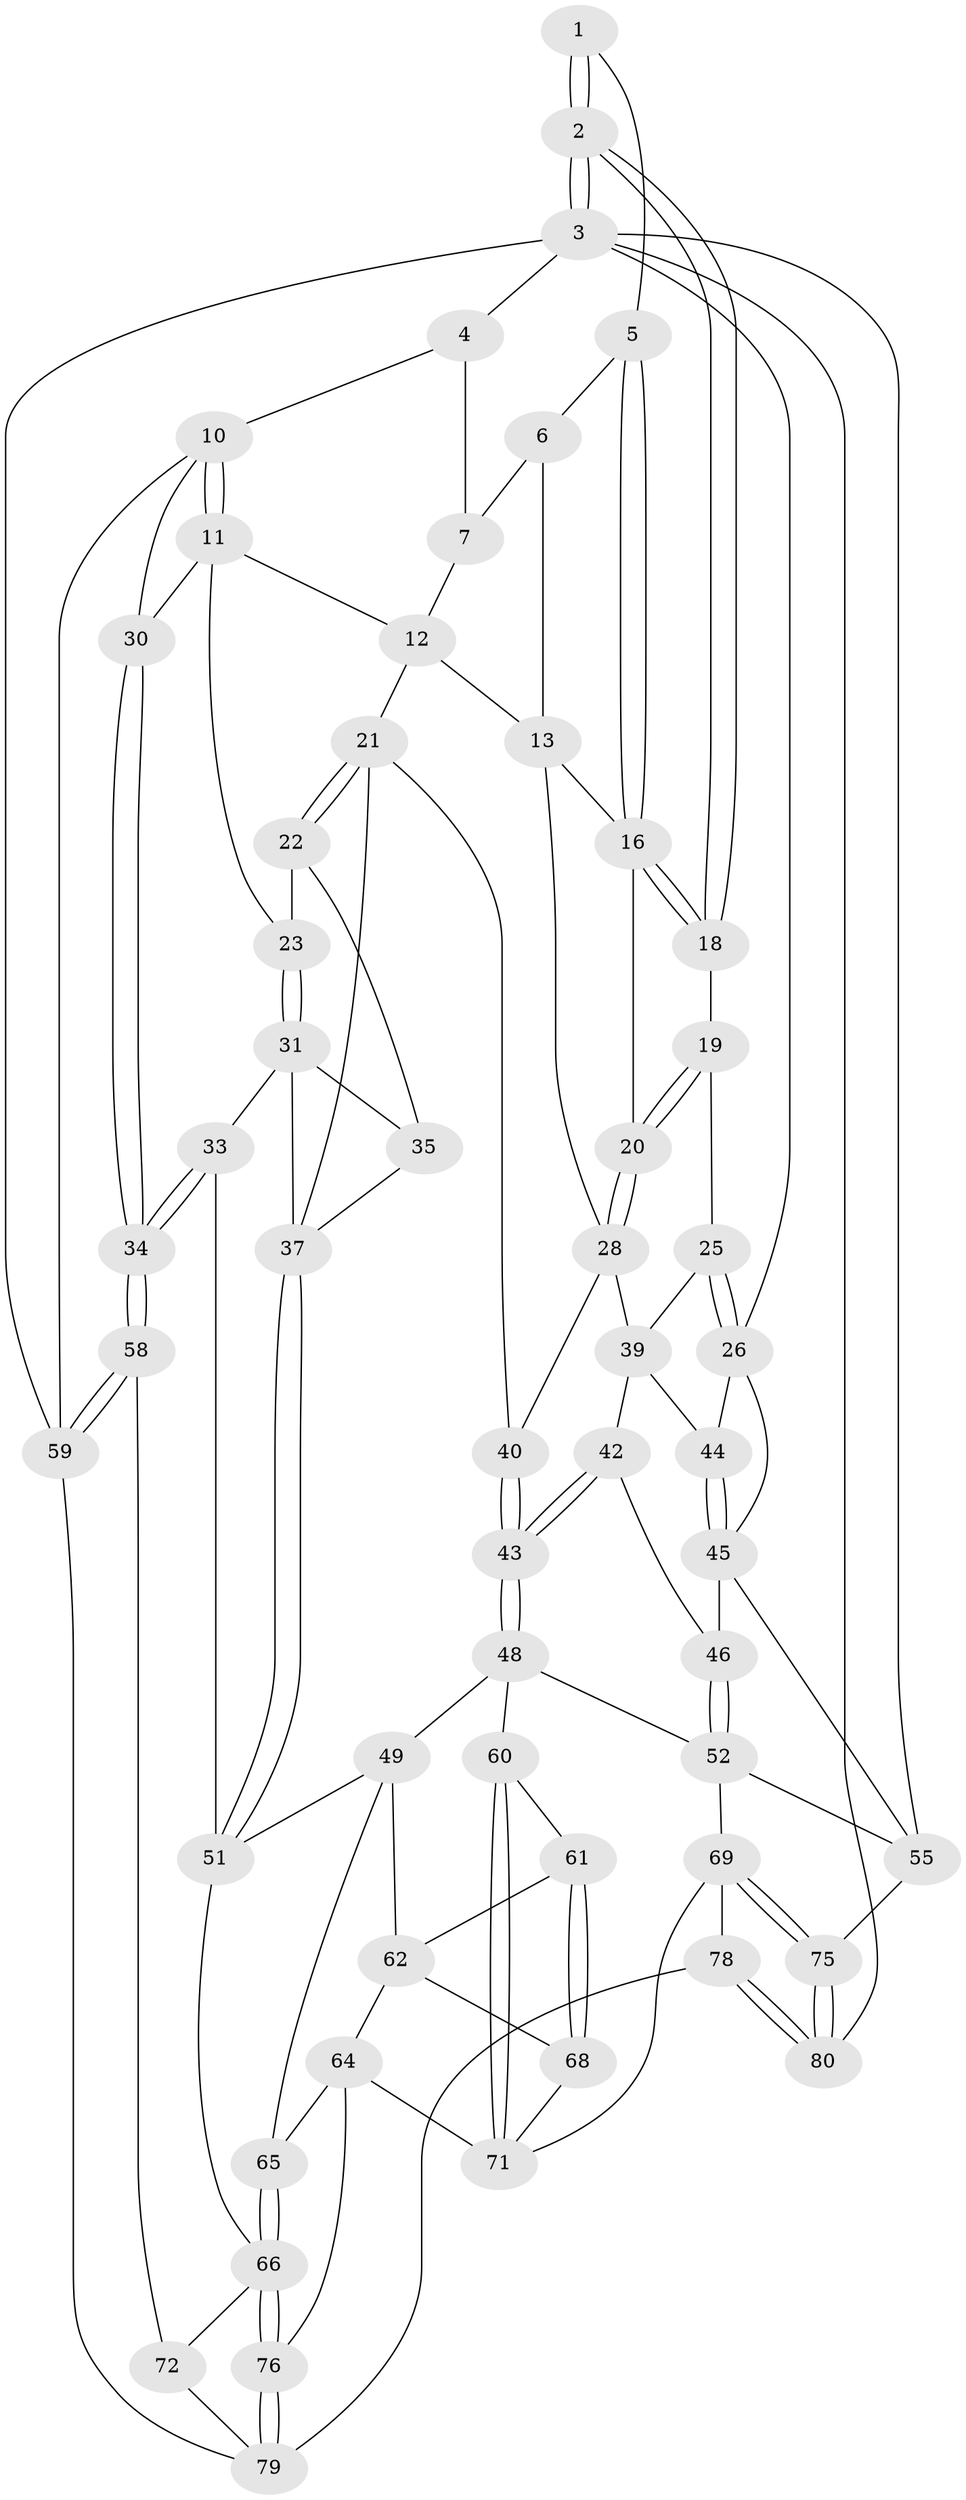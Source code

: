 // original degree distribution, {3: 0.024691358024691357, 6: 0.2222222222222222, 5: 0.49382716049382713, 4: 0.25925925925925924}
// Generated by graph-tools (version 1.1) at 2025/11/02/27/25 16:11:59]
// undirected, 56 vertices, 126 edges
graph export_dot {
graph [start="1"]
  node [color=gray90,style=filled];
  1 [pos="+0.6672053993489915+0"];
  2 [pos="+1+0"];
  3 [pos="+1+0",super="+77"];
  4 [pos="+0.29676473266164066+0"];
  5 [pos="+0.6972271820647263+0.03280436404397317"];
  6 [pos="+0.6146892815776884+0.06657477158906958",super="+9"];
  7 [pos="+0.46388104923952184+0.06514764211371686",super="+8"];
  10 [pos="+0+0.11237501730504386"];
  11 [pos="+0.14925545153756375+0.1296814308672714",super="+24"];
  12 [pos="+0.27735651917407195+0",super="+15"];
  13 [pos="+0.49278183254489843+0.22449556077590688",super="+14"];
  16 [pos="+0.7322196065334308+0.10201767078436882",super="+17"];
  18 [pos="+0.7914297689428083+0.14842370006262057"];
  19 [pos="+0.8076377150306878+0.17481760413855724"];
  20 [pos="+0.7046285843331266+0.35380376432975136"];
  21 [pos="+0.39964210924455573+0.290297727365431",super="+36"];
  22 [pos="+0.28645758347648165+0.274902867217391"];
  23 [pos="+0.20559937226527938+0.24957856180634327"];
  25 [pos="+0.9733945282349351+0.24169637703332147"];
  26 [pos="+1+0.27147525949028767",super="+27"];
  28 [pos="+0.7025332669325111+0.3672722001228286",super="+29"];
  30 [pos="+0+0.5102451054108903"];
  31 [pos="+0.21078444913839495+0.4670640305433758",super="+32"];
  33 [pos="+0.0902261584334968+0.6045197379480369"];
  34 [pos="+0+0.6299963607722683"];
  35 [pos="+0.2772629529527312+0.38299064379664216"];
  37 [pos="+0.34550192513572675+0.5629255227038101",super="+38"];
  39 [pos="+0.7937193503746289+0.4113239932700368",super="+41"];
  40 [pos="+0.6129564388405956+0.4762306588166275"];
  42 [pos="+0.7529737009378991+0.5981864033852184"];
  43 [pos="+0.6576527498180407+0.593467930016476"];
  44 [pos="+0.8600257482866919+0.4560840487148985"];
  45 [pos="+0.952992000462248+0.6050474620731894",super="+47"];
  46 [pos="+0.7887850043302141+0.6176294924514567"];
  48 [pos="+0.6271966079373233+0.6447356639119279",super="+53"];
  49 [pos="+0.5835868222112454+0.6869189769469275",super="+50"];
  51 [pos="+0.4185961056292062+0.6857643114872753",super="+54"];
  52 [pos="+0.806501672370134+0.7796935810999162",super="+57"];
  55 [pos="+1+0.689956829588615",super="+56"];
  58 [pos="+0+0.6585013968931627"];
  59 [pos="+0+1"];
  60 [pos="+0.7577057122730638+0.8124485756949873"];
  61 [pos="+0.6650595494845399+0.8013873473464935"];
  62 [pos="+0.6001571330226172+0.7373261937024722",super="+63"];
  64 [pos="+0.5467369699333495+0.868697664515718",super="+74"];
  65 [pos="+0.463414132373706+0.7770855833754385"];
  66 [pos="+0.4109385670883927+0.9592691354136234",super="+67"];
  68 [pos="+0.6449412283677114+0.8634259753865459"];
  69 [pos="+0.8559930858044199+0.9497511747830434",super="+70"];
  71 [pos="+0.7435412549628928+0.8860370713008372",super="+73"];
  72 [pos="+0.16537929768128418+0.8968372781449276"];
  75 [pos="+0.8931531211363132+1"];
  76 [pos="+0.5080817971359705+1"];
  78 [pos="+0.7201098250808355+1"];
  79 [pos="+0.508949828069151+1",super="+81"];
  80 [pos="+0.9462097057171244+1"];
  1 -- 2;
  1 -- 2;
  1 -- 5;
  2 -- 3;
  2 -- 3;
  2 -- 18;
  2 -- 18;
  3 -- 4;
  3 -- 80;
  3 -- 59;
  3 -- 55;
  3 -- 26;
  4 -- 10;
  4 -- 7;
  5 -- 6;
  5 -- 16;
  5 -- 16;
  6 -- 7 [weight=2];
  6 -- 13;
  7 -- 12;
  10 -- 11;
  10 -- 11;
  10 -- 30;
  10 -- 59;
  11 -- 12;
  11 -- 30;
  11 -- 23;
  12 -- 21;
  12 -- 13;
  13 -- 16;
  13 -- 28;
  16 -- 18;
  16 -- 18;
  16 -- 20;
  18 -- 19;
  19 -- 20;
  19 -- 20;
  19 -- 25;
  20 -- 28;
  20 -- 28;
  21 -- 22;
  21 -- 22;
  21 -- 40;
  21 -- 37;
  22 -- 23;
  22 -- 35;
  23 -- 31;
  23 -- 31;
  25 -- 26;
  25 -- 26;
  25 -- 39;
  26 -- 44;
  26 -- 45;
  28 -- 39;
  28 -- 40;
  30 -- 34;
  30 -- 34;
  31 -- 35;
  31 -- 33;
  31 -- 37;
  33 -- 34;
  33 -- 34;
  33 -- 51;
  34 -- 58;
  34 -- 58;
  35 -- 37;
  37 -- 51;
  37 -- 51;
  39 -- 42;
  39 -- 44;
  40 -- 43;
  40 -- 43;
  42 -- 43;
  42 -- 43;
  42 -- 46;
  43 -- 48;
  43 -- 48;
  44 -- 45;
  44 -- 45;
  45 -- 46;
  45 -- 55;
  46 -- 52;
  46 -- 52;
  48 -- 49;
  48 -- 52;
  48 -- 60;
  49 -- 62;
  49 -- 65;
  49 -- 51;
  51 -- 66;
  52 -- 69;
  52 -- 55;
  55 -- 75;
  58 -- 59;
  58 -- 59;
  58 -- 72;
  59 -- 79;
  60 -- 61;
  60 -- 71;
  60 -- 71;
  61 -- 62;
  61 -- 68;
  61 -- 68;
  62 -- 64;
  62 -- 68;
  64 -- 65;
  64 -- 76;
  64 -- 71;
  65 -- 66;
  65 -- 66;
  66 -- 76;
  66 -- 76;
  66 -- 72;
  68 -- 71;
  69 -- 75;
  69 -- 75;
  69 -- 78;
  69 -- 71;
  72 -- 79;
  75 -- 80;
  75 -- 80;
  76 -- 79;
  76 -- 79;
  78 -- 79;
  78 -- 80;
  78 -- 80;
}
